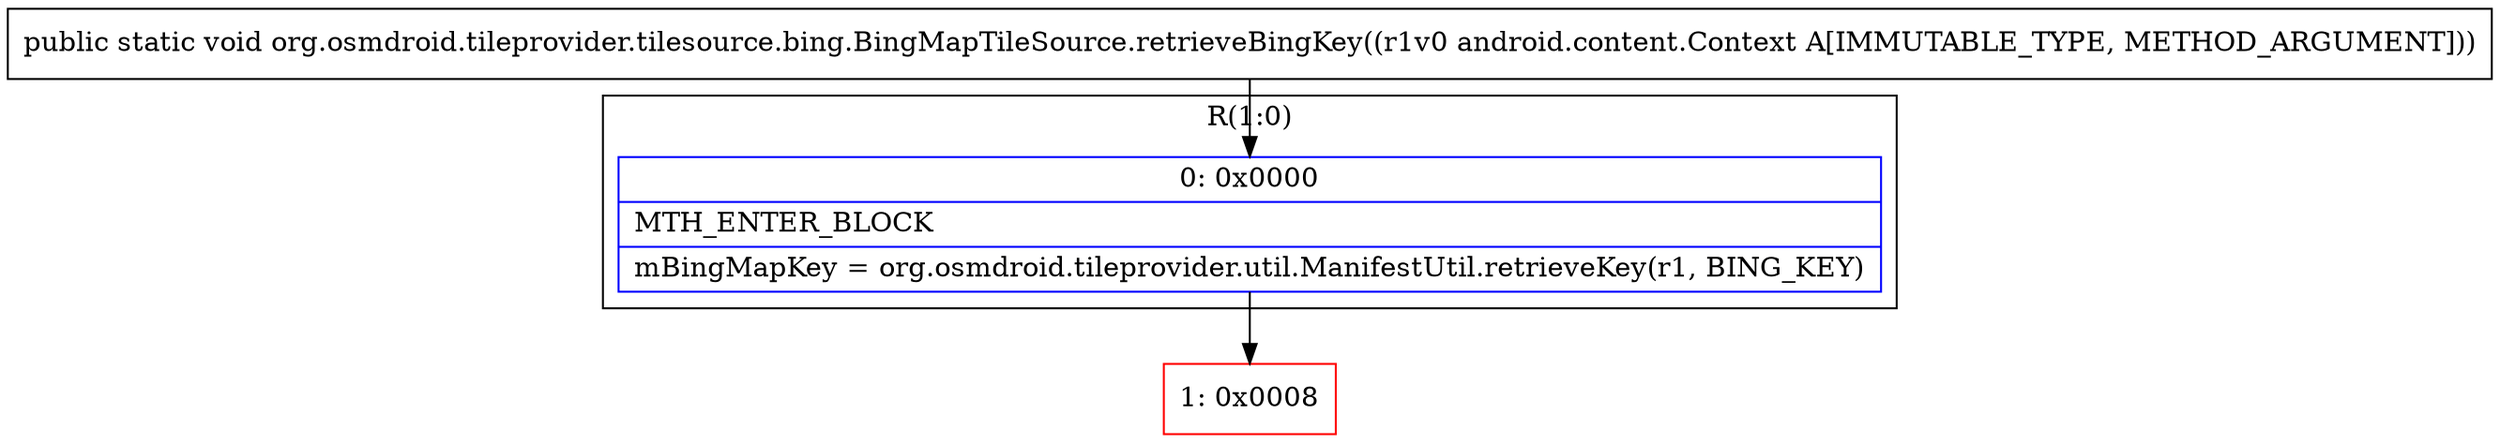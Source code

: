 digraph "CFG fororg.osmdroid.tileprovider.tilesource.bing.BingMapTileSource.retrieveBingKey(Landroid\/content\/Context;)V" {
subgraph cluster_Region_448032433 {
label = "R(1:0)";
node [shape=record,color=blue];
Node_0 [shape=record,label="{0\:\ 0x0000|MTH_ENTER_BLOCK\l|mBingMapKey = org.osmdroid.tileprovider.util.ManifestUtil.retrieveKey(r1, BING_KEY)\l}"];
}
Node_1 [shape=record,color=red,label="{1\:\ 0x0008}"];
MethodNode[shape=record,label="{public static void org.osmdroid.tileprovider.tilesource.bing.BingMapTileSource.retrieveBingKey((r1v0 android.content.Context A[IMMUTABLE_TYPE, METHOD_ARGUMENT])) }"];
MethodNode -> Node_0;
Node_0 -> Node_1;
}


